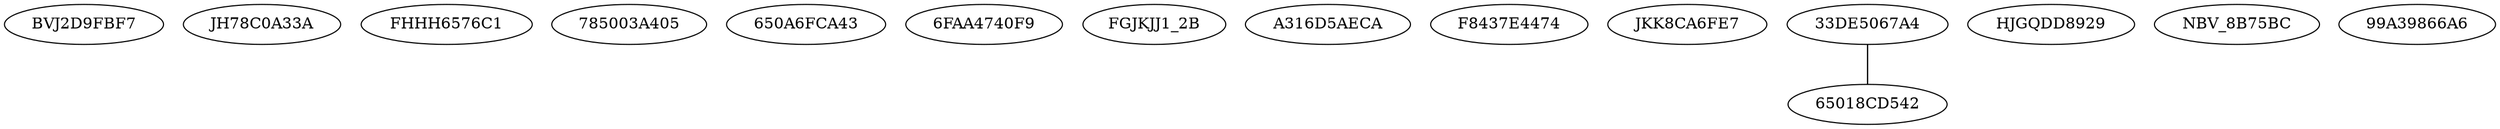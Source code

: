 strict graph  {
"./Cluster_1/BVJ2D9FBF759F527AF373E34673DC3ACA462" [label=BVJ2D9FBF7];
"./Cluster_1/JH78C0A33A1B472A8C16123FD696A5CE5EBB" [label=JH78C0A33A];
"./Cluster_1/FHHH6576C196385407B0F7F4B1B537D88983" [label=FHHH6576C1];
"./Cluster_1/785003A405BC7A4EBCBB21DDB757BF3F" [label="785003A405"];
"./Cluster_1/650A6FCA433EE243391E4B4C11F09438" [label="650A6FCA43"];
"./Cluster_1/6FAA4740F99408D4D2DDDD0B09BBDEFD" [label="6FAA4740F9"];
"./Cluster_1/FGJKJJ1_2BA0D0083976A5C1E3315413CDCFFCD2" [label=FGJKJJ1_2B];
"./Cluster_1/A316D5AECA269CA865077E7FFF356E7D" [label=A316D5AECA];
"./Cluster_1/F8437E44748D2C3FCF84019766F4E6DC" [label=F8437E4474];
"./Cluster_1/JKK8CA6FE7A1315AF5AFEAC2961460A80569" [label=JKK8CA6FE7];
"./Cluster_1/33DE5067A433A6EC5C328067DC18EC37" [label="33DE5067A4"];
"./Cluster_1/HJGQDD892986B2249B5214639ECC8AC0223" [label=HJGQDD8929];
"./Cluster_1/NBV_8B75BCBFF174C25A0161F30758509A44" [label=NBV_8B75BC];
"./Cluster_1/65018CD542145A3792BA09985734C12A" [label="65018CD542"];
"./Cluster_1/99A39866A657A10949FCB6D634BB30D5" [label="99A39866A6"];
"./Cluster_1/33DE5067A433A6EC5C328067DC18EC37" -- "./Cluster_1/65018CD542145A3792BA09985734C12A"  [penwidth="1.1428571428571435"];
}
